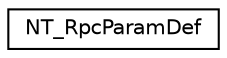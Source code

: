 digraph "Graphical Class Hierarchy"
{
  edge [fontname="Helvetica",fontsize="10",labelfontname="Helvetica",labelfontsize="10"];
  node [fontname="Helvetica",fontsize="10",shape=record];
  rankdir="LR";
  Node1 [label="NT_RpcParamDef",height=0.2,width=0.4,color="black", fillcolor="white", style="filled",URL="$structNT__RpcParamDef.html",tooltip="NetworkTables RPC Version 1 Definition Parameter. "];
}

